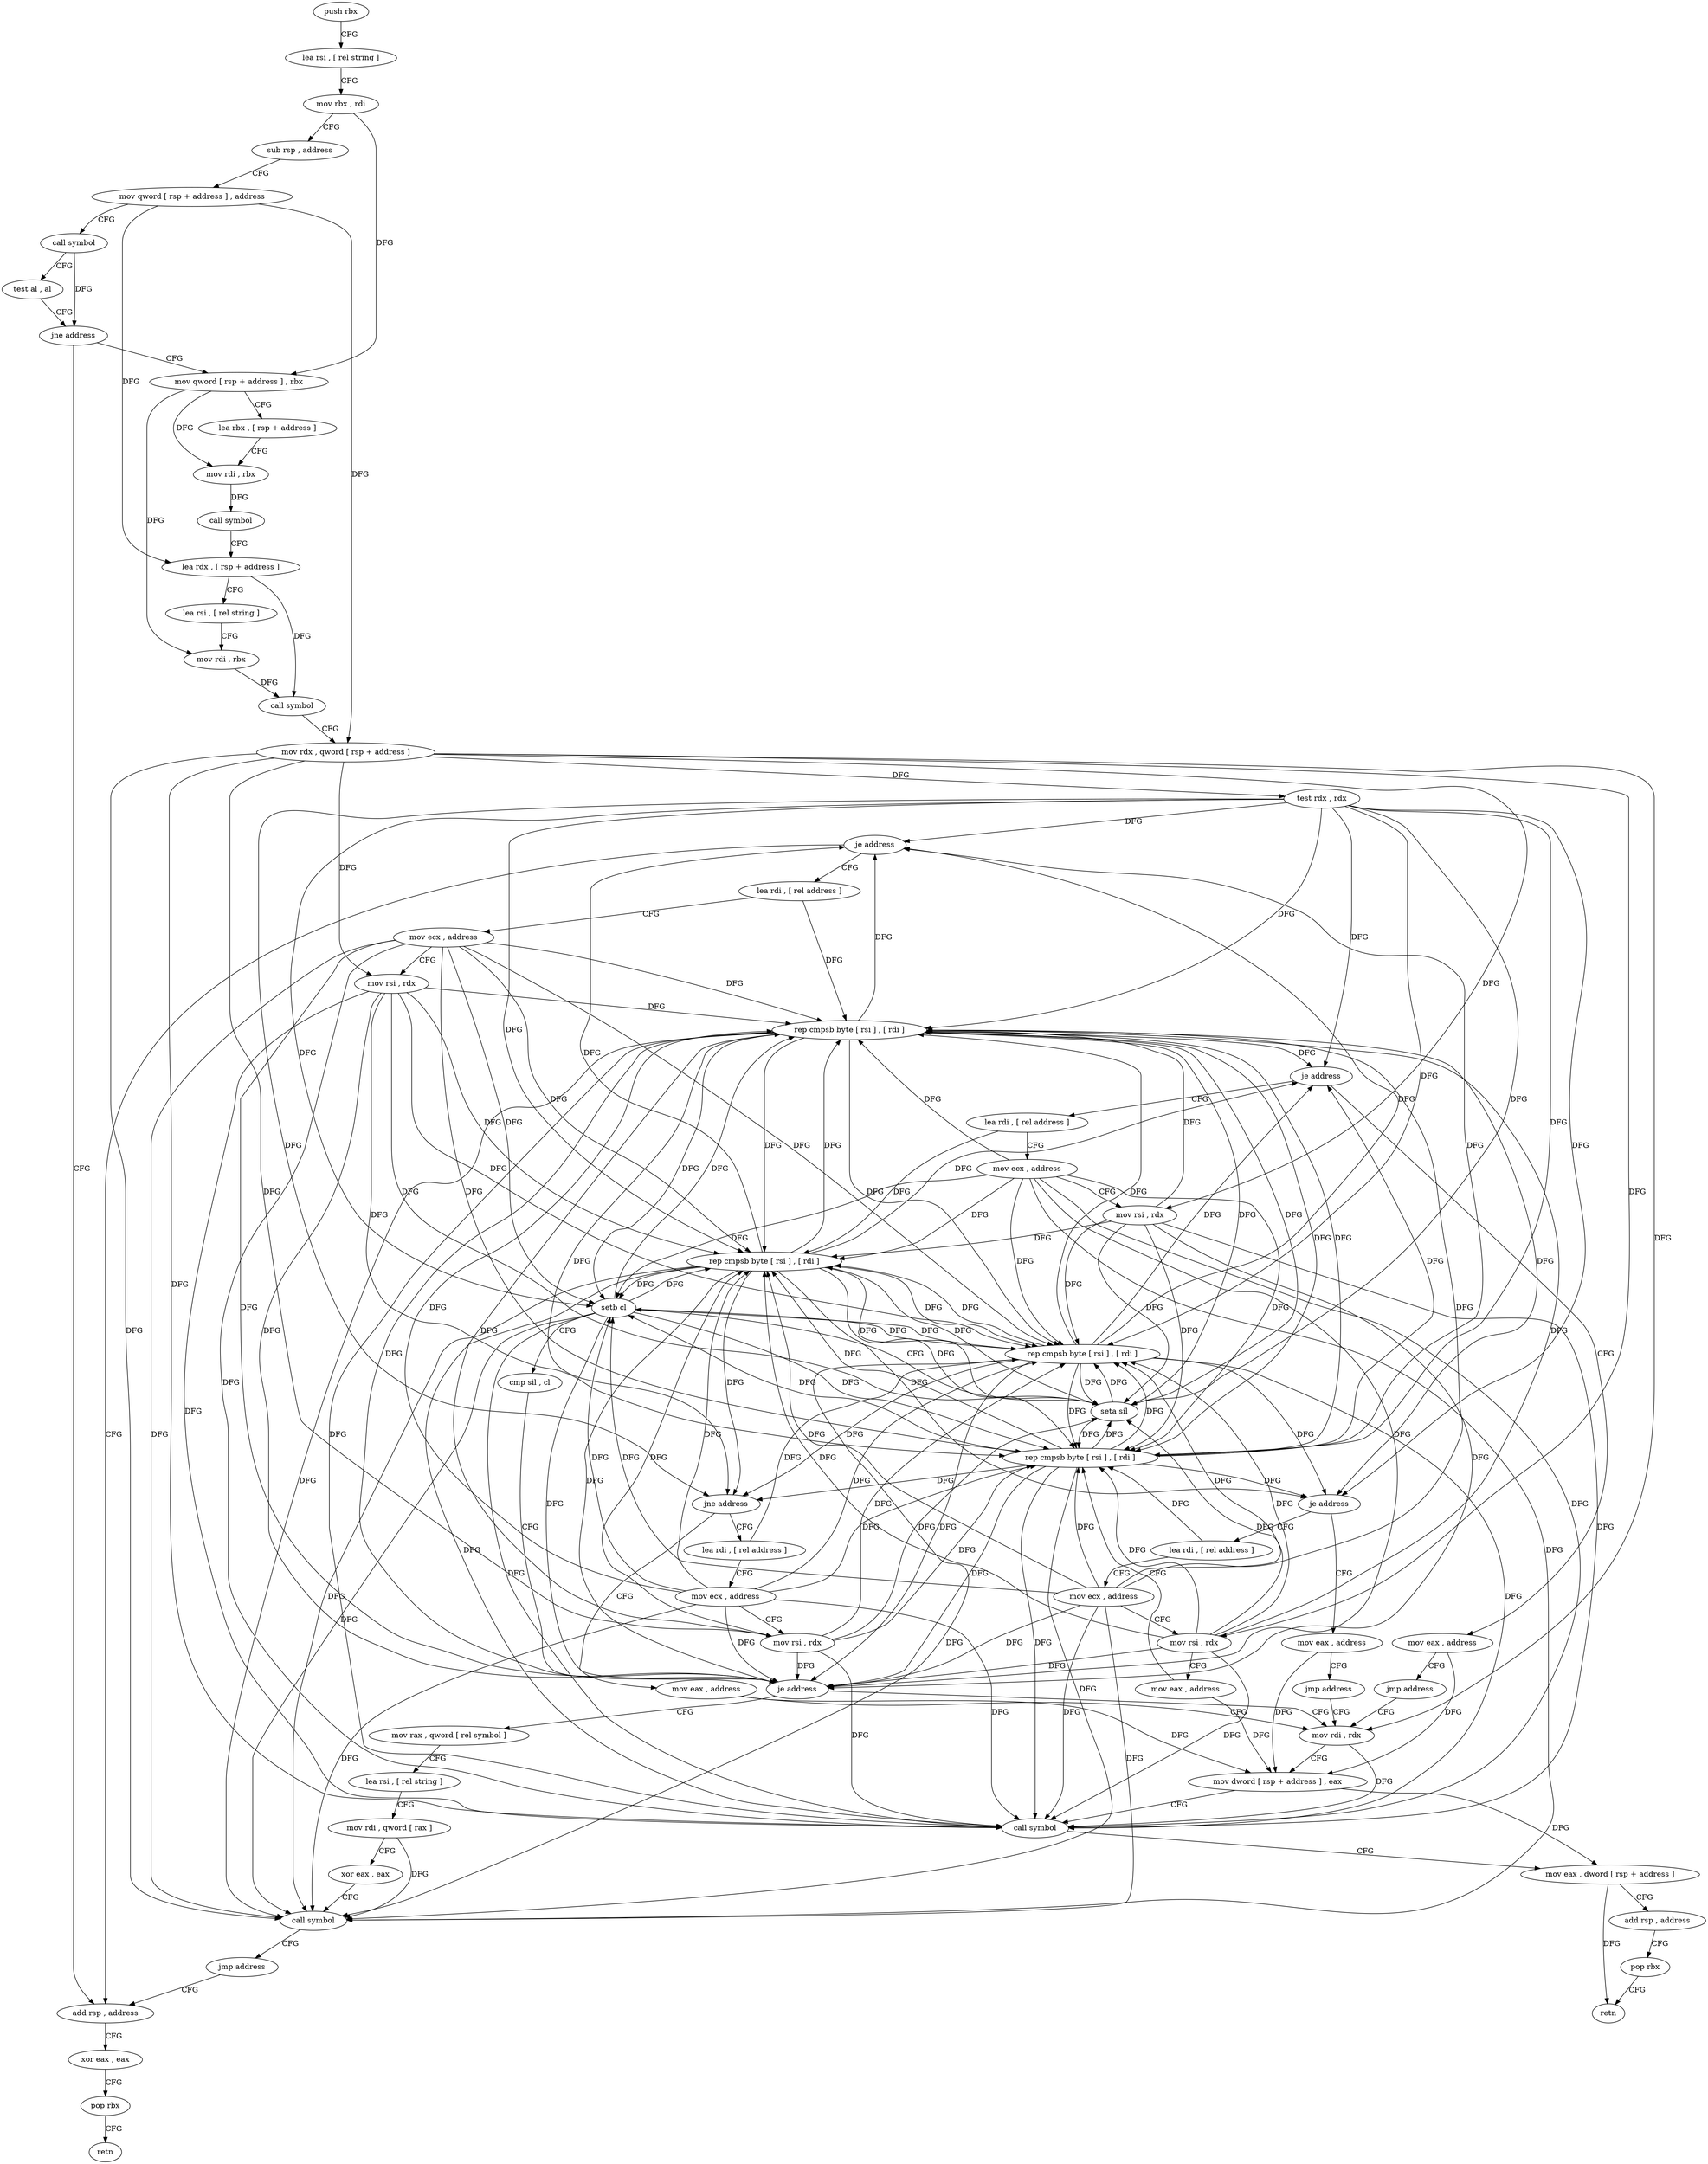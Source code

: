 digraph "func" {
"82256" [label = "push rbx" ]
"82257" [label = "lea rsi , [ rel string ]" ]
"82264" [label = "mov rbx , rdi" ]
"82267" [label = "sub rsp , address" ]
"82271" [label = "mov qword [ rsp + address ] , address" ]
"82280" [label = "call symbol" ]
"82285" [label = "test al , al" ]
"82287" [label = "jne address" ]
"82304" [label = "mov qword [ rsp + address ] , rbx" ]
"82289" [label = "add rsp , address" ]
"82309" [label = "lea rbx , [ rsp + address ]" ]
"82314" [label = "mov rdi , rbx" ]
"82317" [label = "call symbol" ]
"82322" [label = "lea rdx , [ rsp + address ]" ]
"82327" [label = "lea rsi , [ rel string ]" ]
"82334" [label = "mov rdi , rbx" ]
"82337" [label = "call symbol" ]
"82342" [label = "mov rdx , qword [ rsp + address ]" ]
"82347" [label = "test rdx , rdx" ]
"82350" [label = "je address" ]
"82352" [label = "lea rdi , [ rel address ]" ]
"82293" [label = "xor eax , eax" ]
"82295" [label = "pop rbx" ]
"82296" [label = "retn" ]
"82359" [label = "mov ecx , address" ]
"82364" [label = "mov rsi , rdx" ]
"82367" [label = "rep cmpsb byte [ rsi ] , [ rdi ]" ]
"82369" [label = "je address" ]
"82512" [label = "mov eax , address" ]
"82375" [label = "lea rdi , [ rel address ]" ]
"82517" [label = "jmp address" ]
"82399" [label = "mov rdi , rdx" ]
"82382" [label = "mov ecx , address" ]
"82387" [label = "mov rsi , rdx" ]
"82390" [label = "rep cmpsb byte [ rsi ] , [ rdi ]" ]
"82392" [label = "jne address" ]
"82424" [label = "lea rdi , [ rel address ]" ]
"82394" [label = "mov eax , address" ]
"82402" [label = "mov dword [ rsp + address ] , eax" ]
"82406" [label = "call symbol" ]
"82411" [label = "mov eax , dword [ rsp + address ]" ]
"82415" [label = "add rsp , address" ]
"82419" [label = "pop rbx" ]
"82420" [label = "retn" ]
"82431" [label = "mov ecx , address" ]
"82436" [label = "mov rsi , rdx" ]
"82439" [label = "rep cmpsb byte [ rsi ] , [ rdi ]" ]
"82441" [label = "je address" ]
"82528" [label = "mov eax , address" ]
"82443" [label = "lea rdi , [ rel address ]" ]
"82533" [label = "jmp address" ]
"82450" [label = "mov ecx , address" ]
"82455" [label = "mov rsi , rdx" ]
"82458" [label = "mov eax , address" ]
"82463" [label = "rep cmpsb byte [ rsi ] , [ rdi ]" ]
"82465" [label = "seta sil" ]
"82469" [label = "setb cl" ]
"82472" [label = "cmp sil , cl" ]
"82475" [label = "je address" ]
"82477" [label = "mov rax , qword [ rel symbol ]" ]
"82484" [label = "lea rsi , [ rel string ]" ]
"82491" [label = "mov rdi , qword [ rax ]" ]
"82494" [label = "xor eax , eax" ]
"82496" [label = "call symbol" ]
"82501" [label = "jmp address" ]
"82256" -> "82257" [ label = "CFG" ]
"82257" -> "82264" [ label = "CFG" ]
"82264" -> "82267" [ label = "CFG" ]
"82264" -> "82304" [ label = "DFG" ]
"82267" -> "82271" [ label = "CFG" ]
"82271" -> "82280" [ label = "CFG" ]
"82271" -> "82342" [ label = "DFG" ]
"82271" -> "82322" [ label = "DFG" ]
"82280" -> "82285" [ label = "CFG" ]
"82280" -> "82287" [ label = "DFG" ]
"82285" -> "82287" [ label = "CFG" ]
"82287" -> "82304" [ label = "CFG" ]
"82287" -> "82289" [ label = "CFG" ]
"82304" -> "82309" [ label = "CFG" ]
"82304" -> "82314" [ label = "DFG" ]
"82304" -> "82334" [ label = "DFG" ]
"82289" -> "82293" [ label = "CFG" ]
"82309" -> "82314" [ label = "CFG" ]
"82314" -> "82317" [ label = "DFG" ]
"82317" -> "82322" [ label = "CFG" ]
"82322" -> "82327" [ label = "CFG" ]
"82322" -> "82337" [ label = "DFG" ]
"82327" -> "82334" [ label = "CFG" ]
"82334" -> "82337" [ label = "DFG" ]
"82337" -> "82342" [ label = "CFG" ]
"82342" -> "82347" [ label = "DFG" ]
"82342" -> "82364" [ label = "DFG" ]
"82342" -> "82387" [ label = "DFG" ]
"82342" -> "82399" [ label = "DFG" ]
"82342" -> "82406" [ label = "DFG" ]
"82342" -> "82436" [ label = "DFG" ]
"82342" -> "82455" [ label = "DFG" ]
"82342" -> "82496" [ label = "DFG" ]
"82347" -> "82350" [ label = "DFG" ]
"82347" -> "82465" [ label = "DFG" ]
"82347" -> "82469" [ label = "DFG" ]
"82347" -> "82369" [ label = "DFG" ]
"82347" -> "82367" [ label = "DFG" ]
"82347" -> "82392" [ label = "DFG" ]
"82347" -> "82390" [ label = "DFG" ]
"82347" -> "82441" [ label = "DFG" ]
"82347" -> "82439" [ label = "DFG" ]
"82347" -> "82463" [ label = "DFG" ]
"82350" -> "82289" [ label = "CFG" ]
"82350" -> "82352" [ label = "CFG" ]
"82352" -> "82359" [ label = "CFG" ]
"82352" -> "82367" [ label = "DFG" ]
"82293" -> "82295" [ label = "CFG" ]
"82295" -> "82296" [ label = "CFG" ]
"82359" -> "82364" [ label = "CFG" ]
"82359" -> "82367" [ label = "DFG" ]
"82359" -> "82406" [ label = "DFG" ]
"82359" -> "82390" [ label = "DFG" ]
"82359" -> "82439" [ label = "DFG" ]
"82359" -> "82463" [ label = "DFG" ]
"82359" -> "82469" [ label = "DFG" ]
"82359" -> "82475" [ label = "DFG" ]
"82359" -> "82496" [ label = "DFG" ]
"82364" -> "82367" [ label = "DFG" ]
"82364" -> "82406" [ label = "DFG" ]
"82364" -> "82390" [ label = "DFG" ]
"82364" -> "82439" [ label = "DFG" ]
"82364" -> "82463" [ label = "DFG" ]
"82364" -> "82465" [ label = "DFG" ]
"82364" -> "82475" [ label = "DFG" ]
"82367" -> "82369" [ label = "DFG" ]
"82367" -> "82350" [ label = "DFG" ]
"82367" -> "82465" [ label = "DFG" ]
"82367" -> "82469" [ label = "DFG" ]
"82367" -> "82392" [ label = "DFG" ]
"82367" -> "82390" [ label = "DFG" ]
"82367" -> "82441" [ label = "DFG" ]
"82367" -> "82439" [ label = "DFG" ]
"82367" -> "82463" [ label = "DFG" ]
"82367" -> "82406" [ label = "DFG" ]
"82367" -> "82475" [ label = "DFG" ]
"82367" -> "82496" [ label = "DFG" ]
"82369" -> "82512" [ label = "CFG" ]
"82369" -> "82375" [ label = "CFG" ]
"82512" -> "82517" [ label = "CFG" ]
"82512" -> "82402" [ label = "DFG" ]
"82375" -> "82382" [ label = "CFG" ]
"82375" -> "82390" [ label = "DFG" ]
"82517" -> "82399" [ label = "CFG" ]
"82399" -> "82402" [ label = "CFG" ]
"82399" -> "82406" [ label = "DFG" ]
"82382" -> "82387" [ label = "CFG" ]
"82382" -> "82367" [ label = "DFG" ]
"82382" -> "82406" [ label = "DFG" ]
"82382" -> "82390" [ label = "DFG" ]
"82382" -> "82439" [ label = "DFG" ]
"82382" -> "82463" [ label = "DFG" ]
"82382" -> "82469" [ label = "DFG" ]
"82382" -> "82475" [ label = "DFG" ]
"82382" -> "82496" [ label = "DFG" ]
"82387" -> "82390" [ label = "DFG" ]
"82387" -> "82367" [ label = "DFG" ]
"82387" -> "82406" [ label = "DFG" ]
"82387" -> "82439" [ label = "DFG" ]
"82387" -> "82463" [ label = "DFG" ]
"82387" -> "82465" [ label = "DFG" ]
"82387" -> "82475" [ label = "DFG" ]
"82390" -> "82392" [ label = "DFG" ]
"82390" -> "82350" [ label = "DFG" ]
"82390" -> "82367" [ label = "DFG" ]
"82390" -> "82369" [ label = "DFG" ]
"82390" -> "82406" [ label = "DFG" ]
"82390" -> "82465" [ label = "DFG" ]
"82390" -> "82469" [ label = "DFG" ]
"82390" -> "82441" [ label = "DFG" ]
"82390" -> "82439" [ label = "DFG" ]
"82390" -> "82463" [ label = "DFG" ]
"82390" -> "82475" [ label = "DFG" ]
"82390" -> "82496" [ label = "DFG" ]
"82392" -> "82424" [ label = "CFG" ]
"82392" -> "82394" [ label = "CFG" ]
"82424" -> "82431" [ label = "CFG" ]
"82424" -> "82439" [ label = "DFG" ]
"82394" -> "82399" [ label = "CFG" ]
"82394" -> "82402" [ label = "DFG" ]
"82402" -> "82406" [ label = "CFG" ]
"82402" -> "82411" [ label = "DFG" ]
"82406" -> "82411" [ label = "CFG" ]
"82411" -> "82415" [ label = "CFG" ]
"82411" -> "82420" [ label = "DFG" ]
"82415" -> "82419" [ label = "CFG" ]
"82419" -> "82420" [ label = "CFG" ]
"82431" -> "82436" [ label = "CFG" ]
"82431" -> "82367" [ label = "DFG" ]
"82431" -> "82406" [ label = "DFG" ]
"82431" -> "82390" [ label = "DFG" ]
"82431" -> "82439" [ label = "DFG" ]
"82431" -> "82463" [ label = "DFG" ]
"82431" -> "82469" [ label = "DFG" ]
"82431" -> "82475" [ label = "DFG" ]
"82431" -> "82496" [ label = "DFG" ]
"82436" -> "82439" [ label = "DFG" ]
"82436" -> "82367" [ label = "DFG" ]
"82436" -> "82390" [ label = "DFG" ]
"82436" -> "82406" [ label = "DFG" ]
"82436" -> "82463" [ label = "DFG" ]
"82436" -> "82465" [ label = "DFG" ]
"82436" -> "82475" [ label = "DFG" ]
"82439" -> "82441" [ label = "DFG" ]
"82439" -> "82350" [ label = "DFG" ]
"82439" -> "82367" [ label = "DFG" ]
"82439" -> "82369" [ label = "DFG" ]
"82439" -> "82406" [ label = "DFG" ]
"82439" -> "82390" [ label = "DFG" ]
"82439" -> "82392" [ label = "DFG" ]
"82439" -> "82465" [ label = "DFG" ]
"82439" -> "82469" [ label = "DFG" ]
"82439" -> "82463" [ label = "DFG" ]
"82439" -> "82475" [ label = "DFG" ]
"82439" -> "82496" [ label = "DFG" ]
"82441" -> "82528" [ label = "CFG" ]
"82441" -> "82443" [ label = "CFG" ]
"82528" -> "82533" [ label = "CFG" ]
"82528" -> "82402" [ label = "DFG" ]
"82443" -> "82450" [ label = "CFG" ]
"82443" -> "82463" [ label = "DFG" ]
"82533" -> "82399" [ label = "CFG" ]
"82450" -> "82455" [ label = "CFG" ]
"82450" -> "82367" [ label = "DFG" ]
"82450" -> "82406" [ label = "DFG" ]
"82450" -> "82390" [ label = "DFG" ]
"82450" -> "82439" [ label = "DFG" ]
"82450" -> "82463" [ label = "DFG" ]
"82450" -> "82469" [ label = "DFG" ]
"82450" -> "82475" [ label = "DFG" ]
"82450" -> "82496" [ label = "DFG" ]
"82455" -> "82458" [ label = "CFG" ]
"82455" -> "82367" [ label = "DFG" ]
"82455" -> "82390" [ label = "DFG" ]
"82455" -> "82439" [ label = "DFG" ]
"82455" -> "82406" [ label = "DFG" ]
"82455" -> "82463" [ label = "DFG" ]
"82455" -> "82465" [ label = "DFG" ]
"82455" -> "82475" [ label = "DFG" ]
"82458" -> "82463" [ label = "CFG" ]
"82458" -> "82402" [ label = "DFG" ]
"82463" -> "82465" [ label = "DFG" ]
"82463" -> "82350" [ label = "DFG" ]
"82463" -> "82367" [ label = "DFG" ]
"82463" -> "82369" [ label = "DFG" ]
"82463" -> "82406" [ label = "DFG" ]
"82463" -> "82390" [ label = "DFG" ]
"82463" -> "82392" [ label = "DFG" ]
"82463" -> "82439" [ label = "DFG" ]
"82463" -> "82441" [ label = "DFG" ]
"82463" -> "82469" [ label = "DFG" ]
"82463" -> "82475" [ label = "DFG" ]
"82463" -> "82496" [ label = "DFG" ]
"82465" -> "82469" [ label = "CFG" ]
"82465" -> "82367" [ label = "DFG" ]
"82465" -> "82390" [ label = "DFG" ]
"82465" -> "82439" [ label = "DFG" ]
"82465" -> "82463" [ label = "DFG" ]
"82469" -> "82472" [ label = "CFG" ]
"82469" -> "82367" [ label = "DFG" ]
"82469" -> "82406" [ label = "DFG" ]
"82469" -> "82390" [ label = "DFG" ]
"82469" -> "82439" [ label = "DFG" ]
"82469" -> "82463" [ label = "DFG" ]
"82469" -> "82475" [ label = "DFG" ]
"82469" -> "82496" [ label = "DFG" ]
"82472" -> "82475" [ label = "CFG" ]
"82475" -> "82399" [ label = "CFG" ]
"82475" -> "82477" [ label = "CFG" ]
"82477" -> "82484" [ label = "CFG" ]
"82484" -> "82491" [ label = "CFG" ]
"82491" -> "82494" [ label = "CFG" ]
"82491" -> "82496" [ label = "DFG" ]
"82494" -> "82496" [ label = "CFG" ]
"82496" -> "82501" [ label = "CFG" ]
"82501" -> "82289" [ label = "CFG" ]
}
